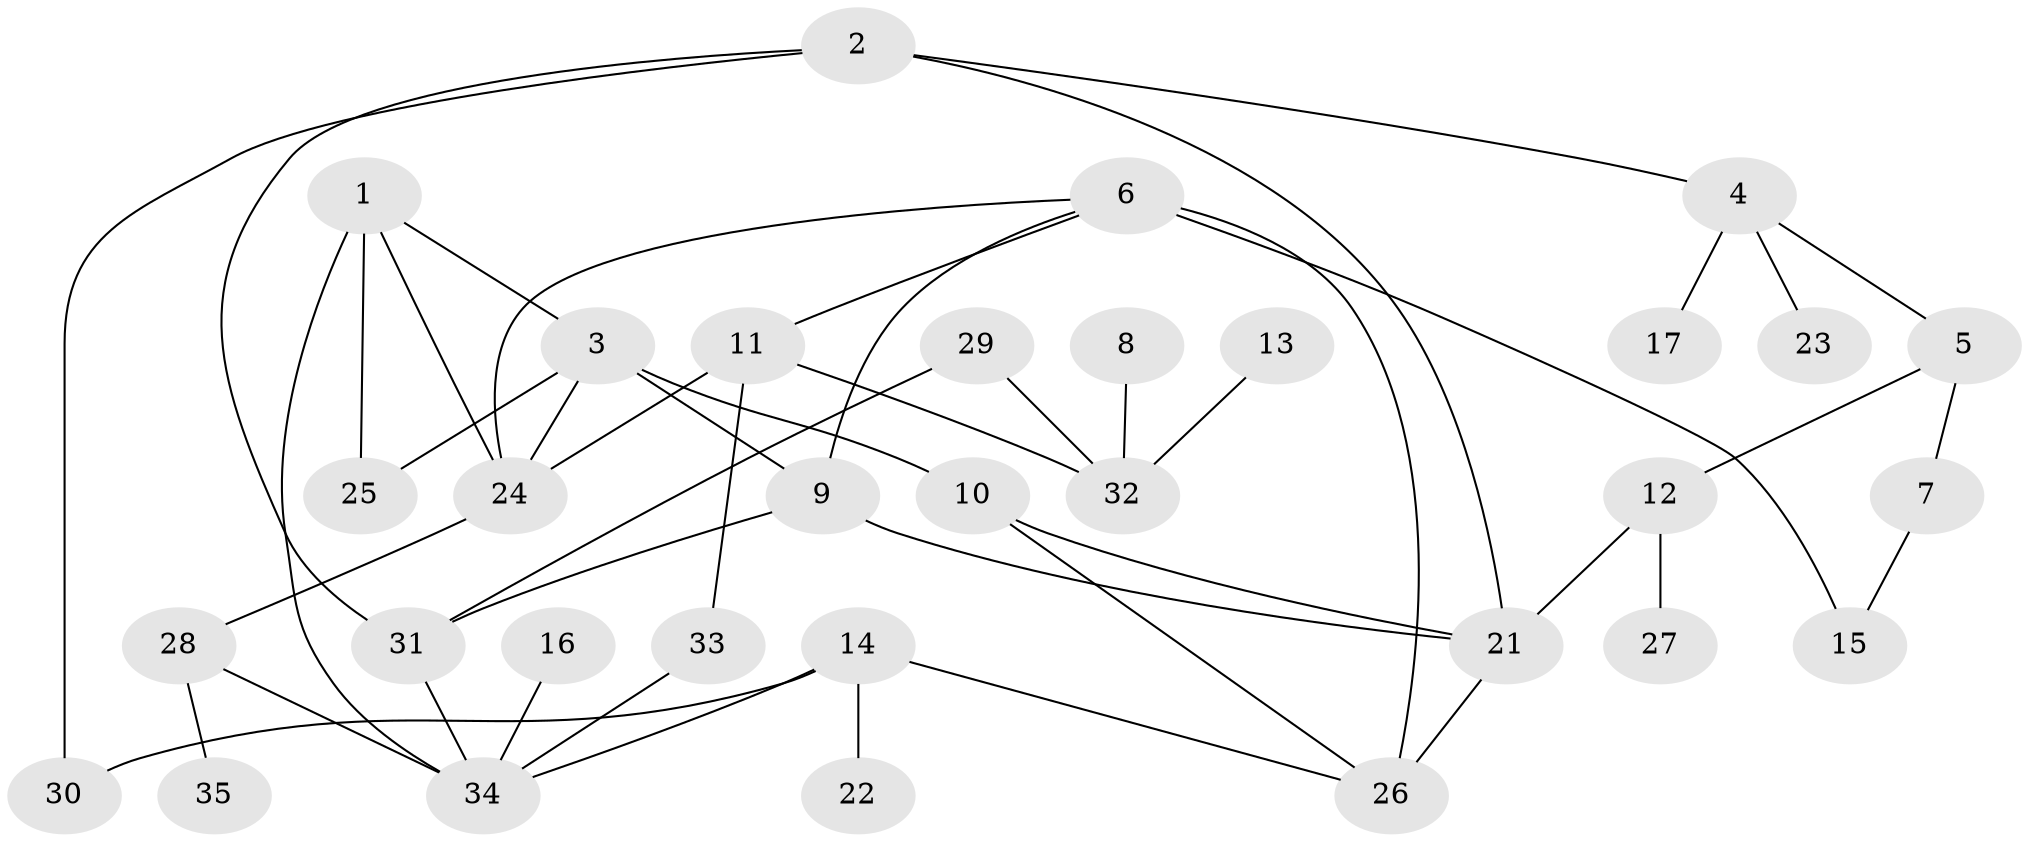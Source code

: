 // original degree distribution, {4: 0.22807017543859648, 3: 0.15789473684210525, 2: 0.2631578947368421, 1: 0.22807017543859648, 0: 0.05263157894736842, 5: 0.03508771929824561, 6: 0.03508771929824561}
// Generated by graph-tools (version 1.1) at 2025/48/03/04/25 22:48:17]
// undirected, 32 vertices, 47 edges
graph export_dot {
  node [color=gray90,style=filled];
  1;
  2;
  3;
  4;
  5;
  6;
  7;
  8;
  9;
  10;
  11;
  12;
  13;
  14;
  15;
  16;
  17;
  21;
  22;
  23;
  24;
  25;
  26;
  27;
  28;
  29;
  30;
  31;
  32;
  33;
  34;
  35;
  1 -- 3 [weight=1.0];
  1 -- 24 [weight=1.0];
  1 -- 25 [weight=1.0];
  1 -- 34 [weight=1.0];
  2 -- 4 [weight=1.0];
  2 -- 21 [weight=1.0];
  2 -- 30 [weight=1.0];
  2 -- 31 [weight=1.0];
  3 -- 9 [weight=1.0];
  3 -- 10 [weight=3.0];
  3 -- 24 [weight=1.0];
  3 -- 25 [weight=1.0];
  4 -- 5 [weight=1.0];
  4 -- 17 [weight=1.0];
  4 -- 23 [weight=1.0];
  5 -- 7 [weight=1.0];
  5 -- 12 [weight=1.0];
  6 -- 9 [weight=1.0];
  6 -- 11 [weight=1.0];
  6 -- 15 [weight=1.0];
  6 -- 24 [weight=1.0];
  6 -- 26 [weight=2.0];
  7 -- 15 [weight=1.0];
  8 -- 32 [weight=1.0];
  9 -- 21 [weight=1.0];
  9 -- 31 [weight=1.0];
  10 -- 21 [weight=1.0];
  10 -- 26 [weight=1.0];
  11 -- 24 [weight=1.0];
  11 -- 32 [weight=1.0];
  11 -- 33 [weight=1.0];
  12 -- 21 [weight=1.0];
  12 -- 27 [weight=1.0];
  13 -- 32 [weight=1.0];
  14 -- 22 [weight=1.0];
  14 -- 26 [weight=1.0];
  14 -- 30 [weight=1.0];
  14 -- 34 [weight=1.0];
  16 -- 34 [weight=1.0];
  21 -- 26 [weight=1.0];
  24 -- 28 [weight=1.0];
  28 -- 34 [weight=1.0];
  28 -- 35 [weight=1.0];
  29 -- 31 [weight=1.0];
  29 -- 32 [weight=1.0];
  31 -- 34 [weight=1.0];
  33 -- 34 [weight=1.0];
}
